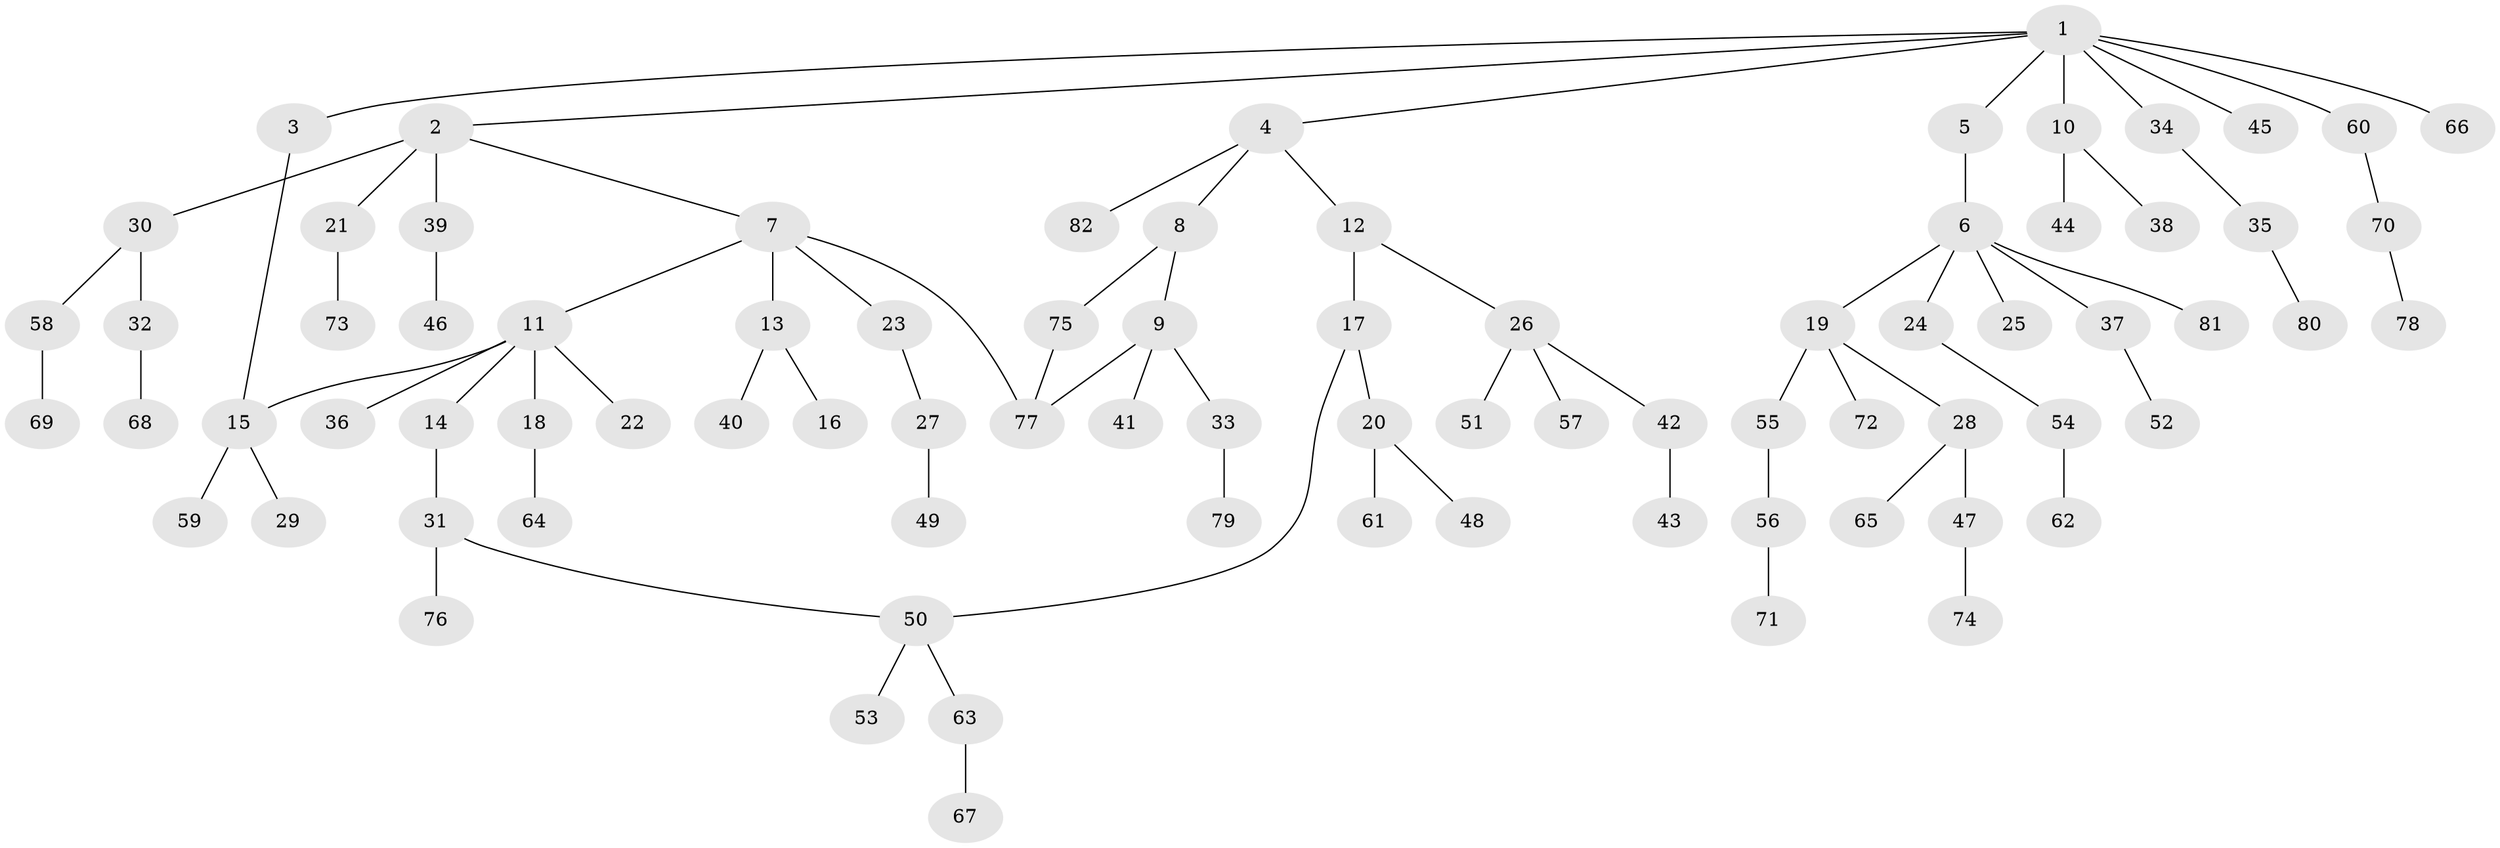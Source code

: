 // coarse degree distribution, {9: 0.017241379310344827, 6: 0.034482758620689655, 5: 0.08620689655172414, 2: 0.25862068965517243, 8: 0.017241379310344827, 1: 0.5517241379310345, 3: 0.034482758620689655}
// Generated by graph-tools (version 1.1) at 2025/23/03/03/25 07:23:31]
// undirected, 82 vertices, 85 edges
graph export_dot {
graph [start="1"]
  node [color=gray90,style=filled];
  1;
  2;
  3;
  4;
  5;
  6;
  7;
  8;
  9;
  10;
  11;
  12;
  13;
  14;
  15;
  16;
  17;
  18;
  19;
  20;
  21;
  22;
  23;
  24;
  25;
  26;
  27;
  28;
  29;
  30;
  31;
  32;
  33;
  34;
  35;
  36;
  37;
  38;
  39;
  40;
  41;
  42;
  43;
  44;
  45;
  46;
  47;
  48;
  49;
  50;
  51;
  52;
  53;
  54;
  55;
  56;
  57;
  58;
  59;
  60;
  61;
  62;
  63;
  64;
  65;
  66;
  67;
  68;
  69;
  70;
  71;
  72;
  73;
  74;
  75;
  76;
  77;
  78;
  79;
  80;
  81;
  82;
  1 -- 2;
  1 -- 3;
  1 -- 4;
  1 -- 5;
  1 -- 10;
  1 -- 34;
  1 -- 45;
  1 -- 60;
  1 -- 66;
  2 -- 7;
  2 -- 21;
  2 -- 30;
  2 -- 39;
  3 -- 15;
  4 -- 8;
  4 -- 12;
  4 -- 82;
  5 -- 6;
  6 -- 19;
  6 -- 24;
  6 -- 25;
  6 -- 37;
  6 -- 81;
  7 -- 11;
  7 -- 13;
  7 -- 23;
  7 -- 77;
  8 -- 9;
  8 -- 75;
  9 -- 33;
  9 -- 41;
  9 -- 77;
  10 -- 38;
  10 -- 44;
  11 -- 14;
  11 -- 18;
  11 -- 22;
  11 -- 36;
  11 -- 15;
  12 -- 17;
  12 -- 26;
  13 -- 16;
  13 -- 40;
  14 -- 31;
  15 -- 29;
  15 -- 59;
  17 -- 20;
  17 -- 50;
  18 -- 64;
  19 -- 28;
  19 -- 55;
  19 -- 72;
  20 -- 48;
  20 -- 61;
  21 -- 73;
  23 -- 27;
  24 -- 54;
  26 -- 42;
  26 -- 51;
  26 -- 57;
  27 -- 49;
  28 -- 47;
  28 -- 65;
  30 -- 32;
  30 -- 58;
  31 -- 76;
  31 -- 50;
  32 -- 68;
  33 -- 79;
  34 -- 35;
  35 -- 80;
  37 -- 52;
  39 -- 46;
  42 -- 43;
  47 -- 74;
  50 -- 53;
  50 -- 63;
  54 -- 62;
  55 -- 56;
  56 -- 71;
  58 -- 69;
  60 -- 70;
  63 -- 67;
  70 -- 78;
  75 -- 77;
}
